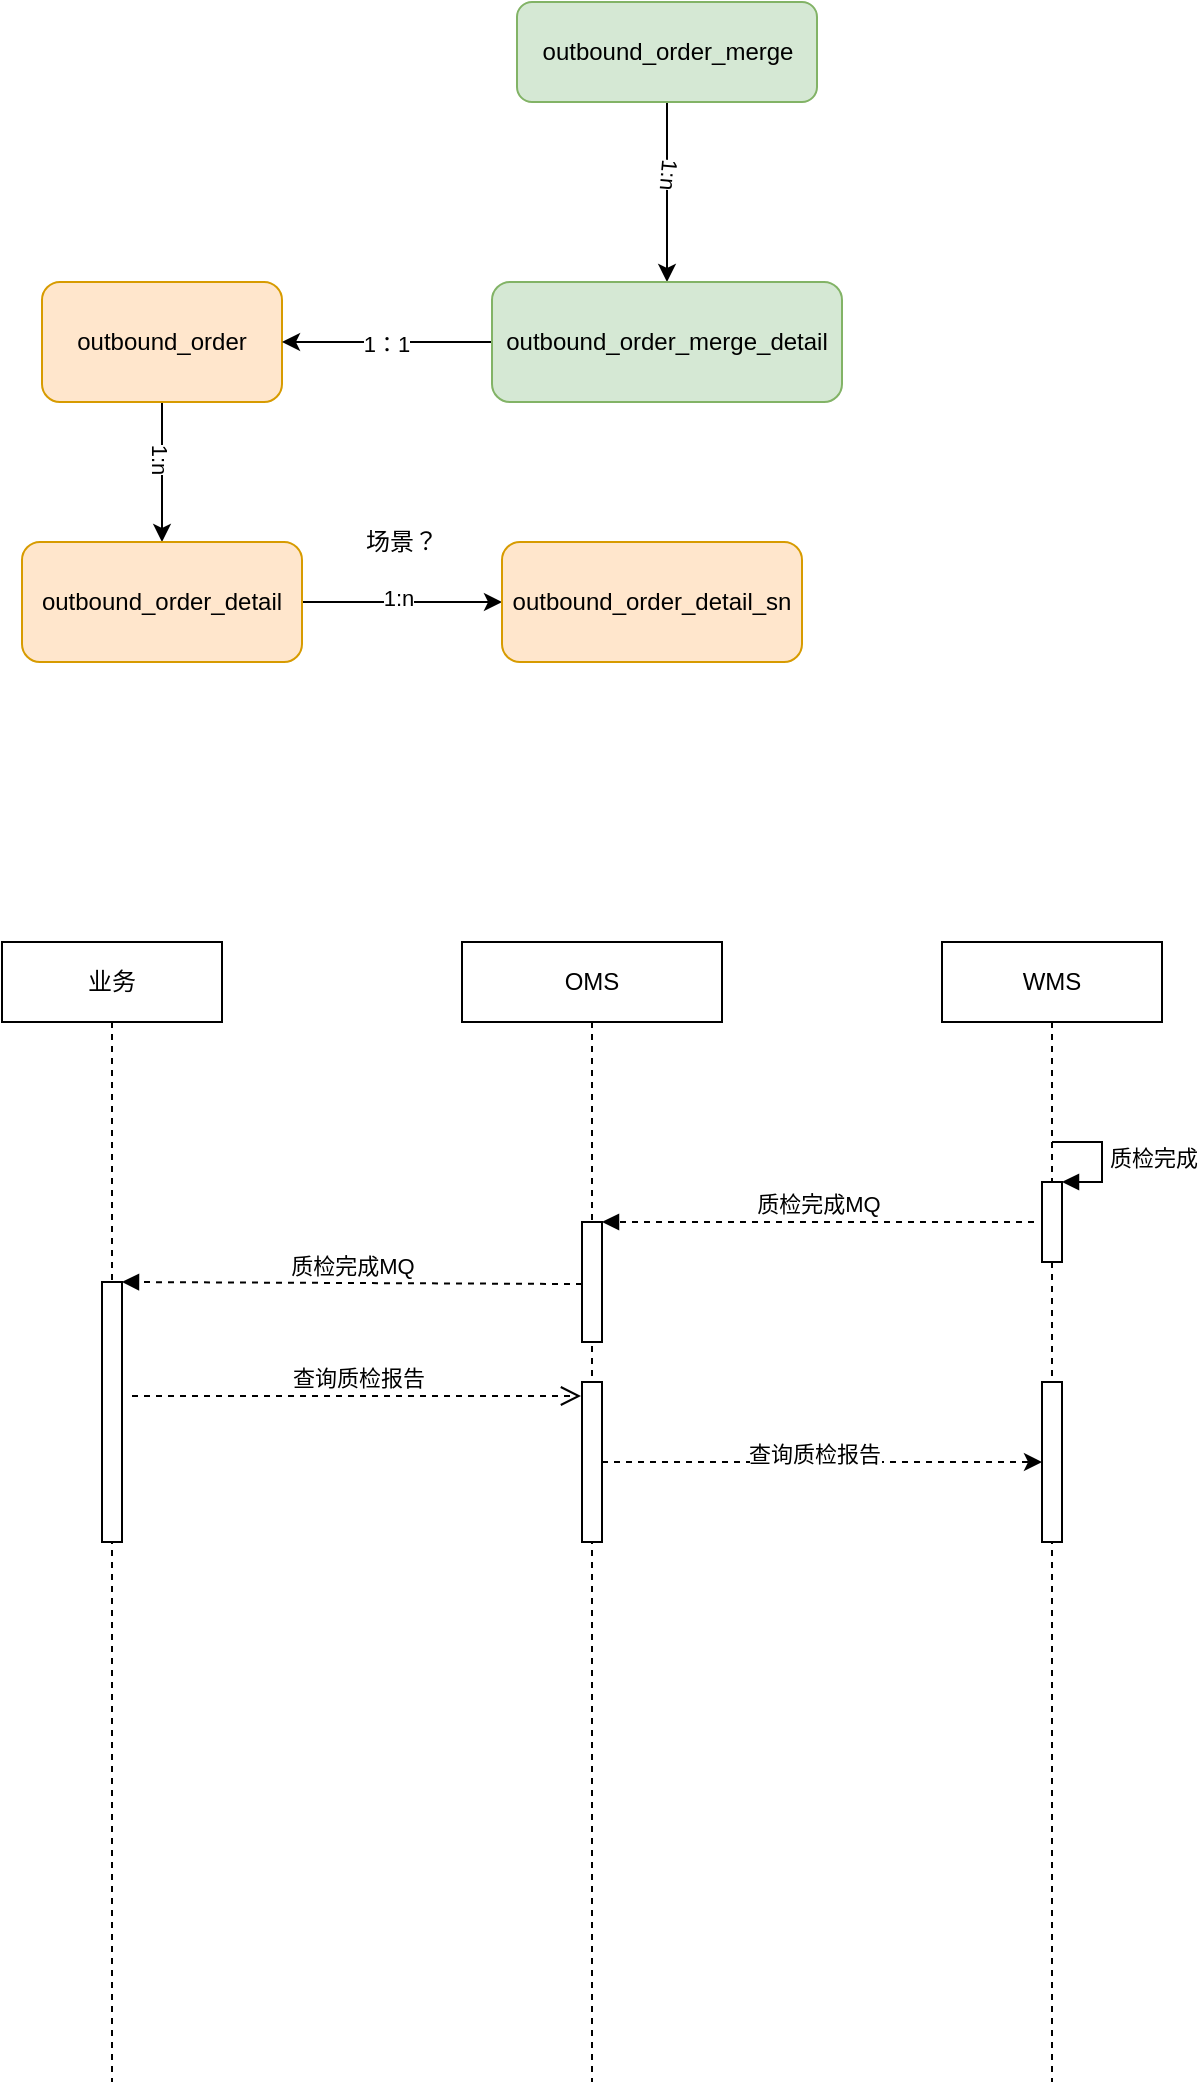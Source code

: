 <mxfile version="13.10.6" type="github">
  <diagram id="WjQ1Xj7CXVxOkG2fB3sY" name="Page-1">
    <mxGraphModel dx="1298" dy="701" grid="1" gridSize="10" guides="1" tooltips="1" connect="1" arrows="1" fold="1" page="1" pageScale="1" pageWidth="827" pageHeight="1169" math="0" shadow="0">
      <root>
        <mxCell id="0" />
        <mxCell id="1" parent="0" />
        <mxCell id="3yLMOhPt5uVEvak7m05I-3" value="" style="edgeStyle=orthogonalEdgeStyle;rounded=0;sketch=0;orthogonalLoop=1;jettySize=auto;html=1;strokeColor=#000000;" edge="1" parent="1" source="3yLMOhPt5uVEvak7m05I-1" target="3yLMOhPt5uVEvak7m05I-2">
          <mxGeometry relative="1" as="geometry" />
        </mxCell>
        <mxCell id="3yLMOhPt5uVEvak7m05I-4" value="1:n" style="edgeLabel;html=1;align=center;verticalAlign=middle;resizable=0;points=[];rotation=90;" vertex="1" connectable="0" parent="3yLMOhPt5uVEvak7m05I-3">
          <mxGeometry x="-0.2" y="-1" relative="1" as="geometry">
            <mxPoint as="offset" />
          </mxGeometry>
        </mxCell>
        <mxCell id="3yLMOhPt5uVEvak7m05I-1" value="outbound_order" style="rounded=1;whiteSpace=wrap;html=1;sketch=0;fillColor=#ffe6cc;strokeColor=#d79b00;" vertex="1" parent="1">
          <mxGeometry x="130" y="150" width="120" height="60" as="geometry" />
        </mxCell>
        <mxCell id="3yLMOhPt5uVEvak7m05I-6" value="" style="edgeStyle=orthogonalEdgeStyle;rounded=0;sketch=0;orthogonalLoop=1;jettySize=auto;html=1;strokeColor=#000000;" edge="1" parent="1" source="3yLMOhPt5uVEvak7m05I-2" target="3yLMOhPt5uVEvak7m05I-5">
          <mxGeometry relative="1" as="geometry" />
        </mxCell>
        <mxCell id="3yLMOhPt5uVEvak7m05I-7" value="1:n" style="edgeLabel;html=1;align=center;verticalAlign=middle;resizable=0;points=[];" vertex="1" connectable="0" parent="3yLMOhPt5uVEvak7m05I-6">
          <mxGeometry x="-0.04" y="2" relative="1" as="geometry">
            <mxPoint as="offset" />
          </mxGeometry>
        </mxCell>
        <mxCell id="3yLMOhPt5uVEvak7m05I-2" value="outbound_order_detail" style="rounded=1;whiteSpace=wrap;html=1;sketch=0;fillColor=#ffe6cc;strokeColor=#d79b00;" vertex="1" parent="1">
          <mxGeometry x="120" y="280" width="140" height="60" as="geometry" />
        </mxCell>
        <mxCell id="3yLMOhPt5uVEvak7m05I-5" value="outbound_order_detail_sn" style="rounded=1;whiteSpace=wrap;html=1;sketch=0;fillColor=#ffe6cc;strokeColor=#d79b00;" vertex="1" parent="1">
          <mxGeometry x="360" y="280" width="150" height="60" as="geometry" />
        </mxCell>
        <mxCell id="3yLMOhPt5uVEvak7m05I-8" value="场景？" style="text;html=1;strokeColor=none;fillColor=none;align=center;verticalAlign=middle;whiteSpace=wrap;rounded=0;sketch=0;" vertex="1" parent="1">
          <mxGeometry x="290" y="270" width="40" height="20" as="geometry" />
        </mxCell>
        <mxCell id="3yLMOhPt5uVEvak7m05I-15" value="" style="edgeStyle=orthogonalEdgeStyle;rounded=0;sketch=0;orthogonalLoop=1;jettySize=auto;html=1;strokeColor=#000000;" edge="1" parent="1" source="3yLMOhPt5uVEvak7m05I-11" target="3yLMOhPt5uVEvak7m05I-14">
          <mxGeometry relative="1" as="geometry" />
        </mxCell>
        <mxCell id="3yLMOhPt5uVEvak7m05I-16" value="1:n" style="edgeLabel;html=1;align=center;verticalAlign=middle;resizable=0;points=[];rotation=95;" vertex="1" connectable="0" parent="3yLMOhPt5uVEvak7m05I-15">
          <mxGeometry x="-0.2" y="1" relative="1" as="geometry">
            <mxPoint as="offset" />
          </mxGeometry>
        </mxCell>
        <mxCell id="3yLMOhPt5uVEvak7m05I-11" value="outbound_order_merge" style="rounded=1;whiteSpace=wrap;html=1;sketch=0;fillColor=#d5e8d4;strokeColor=#82b366;" vertex="1" parent="1">
          <mxGeometry x="367.5" y="10" width="150" height="50" as="geometry" />
        </mxCell>
        <mxCell id="3yLMOhPt5uVEvak7m05I-17" style="edgeStyle=orthogonalEdgeStyle;rounded=0;sketch=0;orthogonalLoop=1;jettySize=auto;html=1;entryX=1;entryY=0.5;entryDx=0;entryDy=0;strokeColor=#000000;" edge="1" parent="1" source="3yLMOhPt5uVEvak7m05I-14" target="3yLMOhPt5uVEvak7m05I-1">
          <mxGeometry relative="1" as="geometry" />
        </mxCell>
        <mxCell id="3yLMOhPt5uVEvak7m05I-18" value="1：1" style="edgeLabel;html=1;align=center;verticalAlign=middle;resizable=0;points=[];" vertex="1" connectable="0" parent="3yLMOhPt5uVEvak7m05I-17">
          <mxGeometry x="0.009" y="1" relative="1" as="geometry">
            <mxPoint as="offset" />
          </mxGeometry>
        </mxCell>
        <mxCell id="3yLMOhPt5uVEvak7m05I-14" value="outbound_order_merge_detail" style="rounded=1;whiteSpace=wrap;html=1;sketch=0;fillColor=#d5e8d4;strokeColor=#82b366;" vertex="1" parent="1">
          <mxGeometry x="355" y="150" width="175" height="60" as="geometry" />
        </mxCell>
        <mxCell id="3yLMOhPt5uVEvak7m05I-19" value="业务" style="shape=umlLifeline;perimeter=lifelinePerimeter;whiteSpace=wrap;html=1;container=1;collapsible=0;recursiveResize=0;outlineConnect=0;rounded=0;sketch=0;" vertex="1" parent="1">
          <mxGeometry x="110" y="480" width="110" height="570" as="geometry" />
        </mxCell>
        <mxCell id="3yLMOhPt5uVEvak7m05I-30" value="" style="html=1;points=[];perimeter=orthogonalPerimeter;rounded=0;sketch=0;" vertex="1" parent="3yLMOhPt5uVEvak7m05I-19">
          <mxGeometry x="50" y="170" width="10" height="130" as="geometry" />
        </mxCell>
        <mxCell id="3yLMOhPt5uVEvak7m05I-20" value="OMS" style="shape=umlLifeline;perimeter=lifelinePerimeter;whiteSpace=wrap;html=1;container=1;collapsible=0;recursiveResize=0;outlineConnect=0;rounded=0;sketch=0;" vertex="1" parent="1">
          <mxGeometry x="340" y="480" width="130" height="570" as="geometry" />
        </mxCell>
        <mxCell id="3yLMOhPt5uVEvak7m05I-27" value="" style="html=1;points=[];perimeter=orthogonalPerimeter;rounded=0;sketch=0;" vertex="1" parent="3yLMOhPt5uVEvak7m05I-20">
          <mxGeometry x="60" y="140" width="10" height="60" as="geometry" />
        </mxCell>
        <mxCell id="3yLMOhPt5uVEvak7m05I-34" value="" style="html=1;points=[];perimeter=orthogonalPerimeter;rounded=0;sketch=0;" vertex="1" parent="3yLMOhPt5uVEvak7m05I-20">
          <mxGeometry x="60" y="220" width="10" height="80" as="geometry" />
        </mxCell>
        <mxCell id="3yLMOhPt5uVEvak7m05I-21" value="WMS" style="shape=umlLifeline;perimeter=lifelinePerimeter;whiteSpace=wrap;html=1;container=1;collapsible=0;recursiveResize=0;outlineConnect=0;rounded=0;sketch=0;" vertex="1" parent="1">
          <mxGeometry x="580" y="480" width="110" height="570" as="geometry" />
        </mxCell>
        <mxCell id="3yLMOhPt5uVEvak7m05I-22" value="" style="html=1;points=[];perimeter=orthogonalPerimeter;rounded=0;sketch=0;" vertex="1" parent="3yLMOhPt5uVEvak7m05I-21">
          <mxGeometry x="50" y="120" width="10" height="40" as="geometry" />
        </mxCell>
        <mxCell id="3yLMOhPt5uVEvak7m05I-23" value="质检完成" style="edgeStyle=orthogonalEdgeStyle;html=1;align=left;spacingLeft=2;endArrow=block;rounded=0;entryX=1;entryY=0;strokeColor=#000000;" edge="1" target="3yLMOhPt5uVEvak7m05I-22" parent="3yLMOhPt5uVEvak7m05I-21">
          <mxGeometry relative="1" as="geometry">
            <mxPoint x="55" y="100" as="sourcePoint" />
            <Array as="points">
              <mxPoint x="80" y="100" />
            </Array>
          </mxGeometry>
        </mxCell>
        <mxCell id="3yLMOhPt5uVEvak7m05I-38" value="" style="html=1;points=[];perimeter=orthogonalPerimeter;rounded=0;sketch=0;" vertex="1" parent="3yLMOhPt5uVEvak7m05I-21">
          <mxGeometry x="50" y="220" width="10" height="80" as="geometry" />
        </mxCell>
        <mxCell id="3yLMOhPt5uVEvak7m05I-28" value="质检完成MQ" style="html=1;verticalAlign=bottom;endArrow=block;entryX=1;entryY=0;strokeColor=#000000;exitX=-0.4;exitY=0.5;exitDx=0;exitDy=0;exitPerimeter=0;dashed=1;" edge="1" target="3yLMOhPt5uVEvak7m05I-27" parent="1" source="3yLMOhPt5uVEvak7m05I-22">
          <mxGeometry relative="1" as="geometry">
            <mxPoint x="460" y="620" as="sourcePoint" />
          </mxGeometry>
        </mxCell>
        <mxCell id="3yLMOhPt5uVEvak7m05I-31" value="质检完成MQ" style="html=1;verticalAlign=bottom;endArrow=block;entryX=1;entryY=0;strokeColor=#000000;exitX=0;exitY=0.517;exitDx=0;exitDy=0;exitPerimeter=0;dashed=1;" edge="1" target="3yLMOhPt5uVEvak7m05I-30" parent="1" source="3yLMOhPt5uVEvak7m05I-27">
          <mxGeometry relative="1" as="geometry">
            <mxPoint x="230" y="650" as="sourcePoint" />
          </mxGeometry>
        </mxCell>
        <mxCell id="3yLMOhPt5uVEvak7m05I-32" value="查询质检报告" style="html=1;verticalAlign=bottom;endArrow=open;dashed=1;endSize=8;exitX=1;exitY=0.95;strokeColor=#000000;" edge="1" parent="1">
          <mxGeometry relative="1" as="geometry">
            <mxPoint x="399.5" y="707" as="targetPoint" />
            <mxPoint x="175" y="707" as="sourcePoint" />
          </mxGeometry>
        </mxCell>
        <mxCell id="3yLMOhPt5uVEvak7m05I-39" value="" style="edgeStyle=orthogonalEdgeStyle;rounded=0;sketch=0;orthogonalLoop=1;jettySize=auto;html=1;dashed=1;strokeColor=#000000;" edge="1" parent="1" source="3yLMOhPt5uVEvak7m05I-34" target="3yLMOhPt5uVEvak7m05I-38">
          <mxGeometry relative="1" as="geometry" />
        </mxCell>
        <mxCell id="3yLMOhPt5uVEvak7m05I-41" value="查询质检报告" style="edgeLabel;html=1;align=center;verticalAlign=middle;resizable=0;points=[];" vertex="1" connectable="0" parent="3yLMOhPt5uVEvak7m05I-39">
          <mxGeometry x="-0.035" y="4" relative="1" as="geometry">
            <mxPoint as="offset" />
          </mxGeometry>
        </mxCell>
      </root>
    </mxGraphModel>
  </diagram>
</mxfile>
